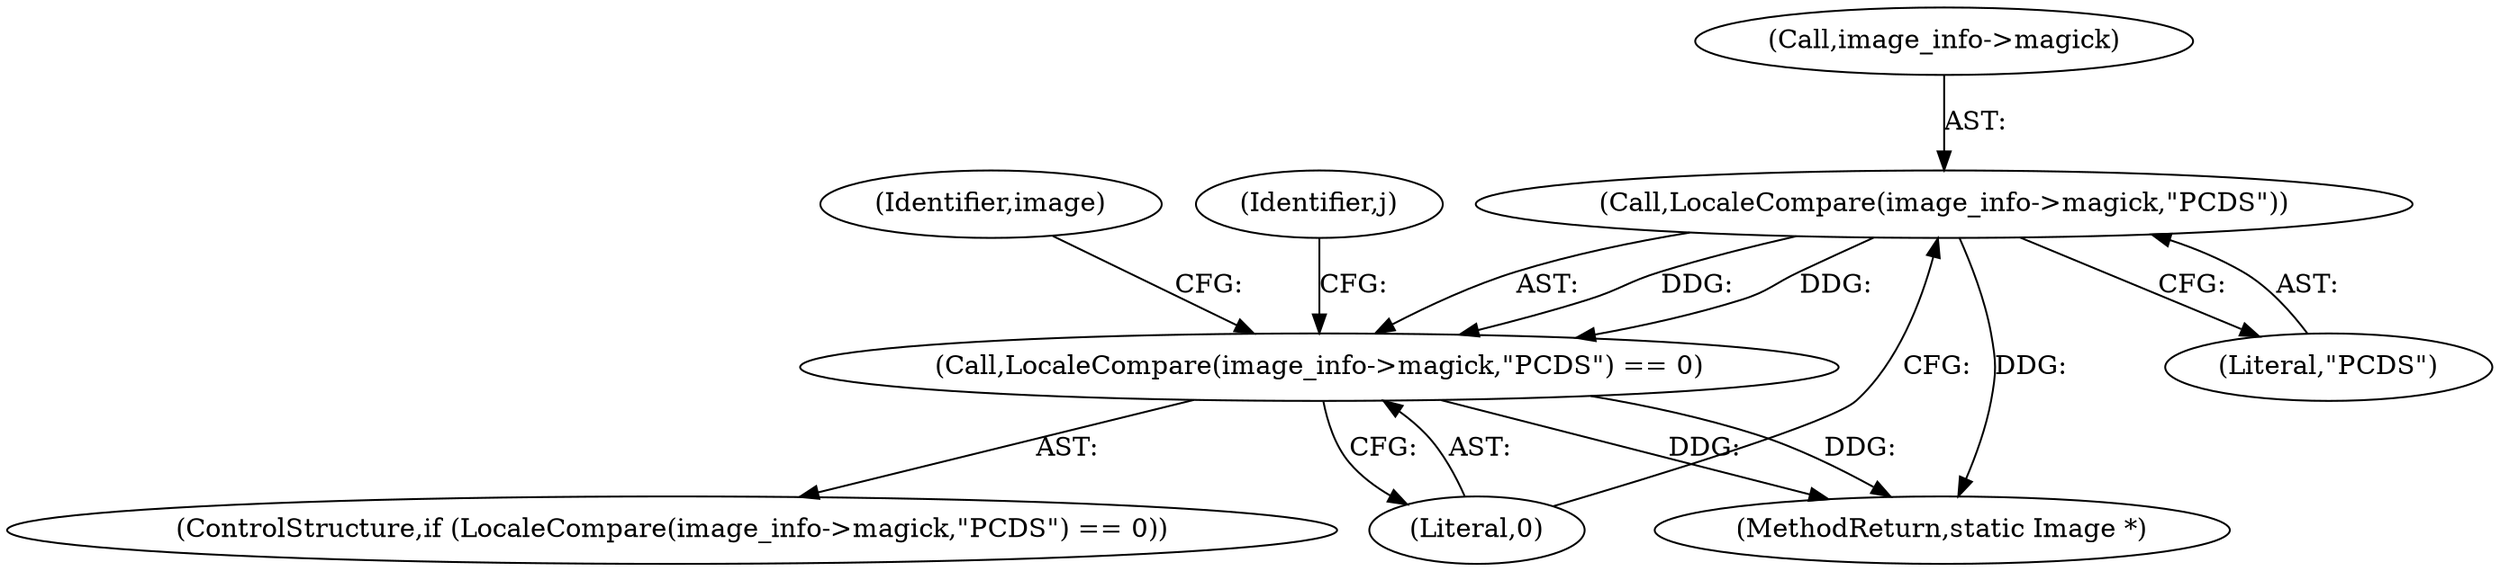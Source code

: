 digraph "0_ImageMagick_f6e9d0d9955e85bdd7540b251cd50d598dacc5e6_43@pointer" {
"1000852" [label="(Call,LocaleCompare(image_info->magick,\"PCDS\"))"];
"1000851" [label="(Call,LocaleCompare(image_info->magick,\"PCDS\") == 0)"];
"1000852" [label="(Call,LocaleCompare(image_info->magick,\"PCDS\"))"];
"1000859" [label="(Identifier,image)"];
"1000850" [label="(ControlStructure,if (LocaleCompare(image_info->magick,\"PCDS\") == 0))"];
"1000857" [label="(Literal,0)"];
"1000853" [label="(Call,image_info->magick)"];
"1000856" [label="(Literal,\"PCDS\")"];
"1000851" [label="(Call,LocaleCompare(image_info->magick,\"PCDS\") == 0)"];
"1001481" [label="(MethodReturn,static Image *)"];
"1000863" [label="(Identifier,j)"];
"1000852" -> "1000851"  [label="AST: "];
"1000852" -> "1000856"  [label="CFG: "];
"1000853" -> "1000852"  [label="AST: "];
"1000856" -> "1000852"  [label="AST: "];
"1000857" -> "1000852"  [label="CFG: "];
"1000852" -> "1001481"  [label="DDG: "];
"1000852" -> "1000851"  [label="DDG: "];
"1000852" -> "1000851"  [label="DDG: "];
"1000851" -> "1000850"  [label="AST: "];
"1000851" -> "1000857"  [label="CFG: "];
"1000857" -> "1000851"  [label="AST: "];
"1000859" -> "1000851"  [label="CFG: "];
"1000863" -> "1000851"  [label="CFG: "];
"1000851" -> "1001481"  [label="DDG: "];
"1000851" -> "1001481"  [label="DDG: "];
}
